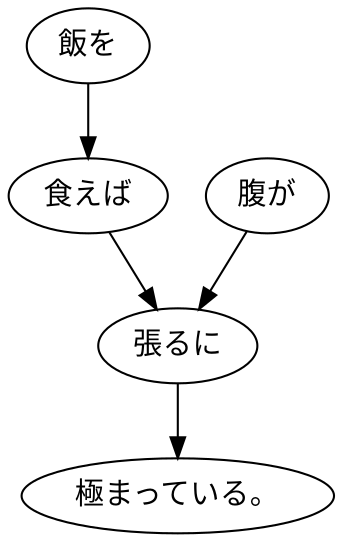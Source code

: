 digraph graph4575 {
	node0 [label="飯を"];
	node1 [label="食えば"];
	node2 [label="腹が"];
	node3 [label="張るに"];
	node4 [label="極まっている。"];
	node0 -> node1;
	node1 -> node3;
	node2 -> node3;
	node3 -> node4;
}
